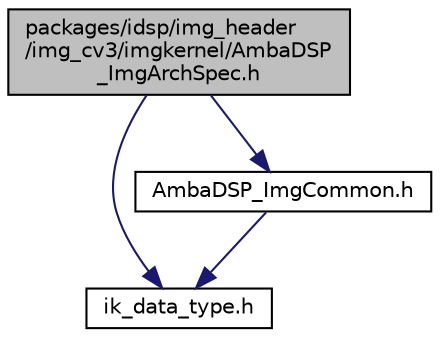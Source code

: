 digraph "packages/idsp/img_header/img_cv3/imgkernel/AmbaDSP_ImgArchSpec.h"
{
 // INTERACTIVE_SVG=YES
 // LATEX_PDF_SIZE
  bgcolor="transparent";
  edge [fontname="Helvetica",fontsize="10",labelfontname="Helvetica",labelfontsize="10"];
  node [fontname="Helvetica",fontsize="10",shape=record];
  Node1 [label="packages/idsp/img_header\l/img_cv3/imgkernel/AmbaDSP\l_ImgArchSpec.h",height=0.2,width=0.4,color="black", fillcolor="grey75", style="filled", fontcolor="black",tooltip=" "];
  Node1 -> Node2 [color="midnightblue",fontsize="10",style="solid",fontname="Helvetica"];
  Node2 [label="ik_data_type.h",height=0.2,width=0.4,color="black",URL="$df/d99/ik__data__type_8h.html",tooltip=" "];
  Node1 -> Node3 [color="midnightblue",fontsize="10",style="solid",fontname="Helvetica"];
  Node3 [label="AmbaDSP_ImgCommon.h",height=0.2,width=0.4,color="black",URL="$de/d0c/AmbaDSP__ImgCommon_8h.html",tooltip=" "];
  Node3 -> Node2 [color="midnightblue",fontsize="10",style="solid",fontname="Helvetica"];
}
